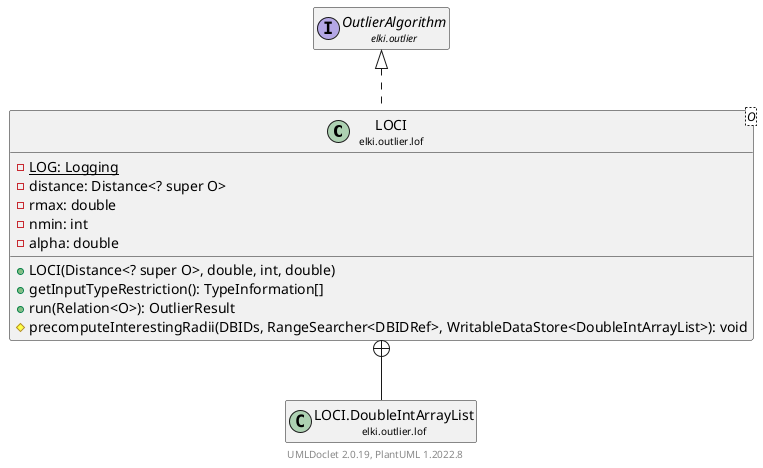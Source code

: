 @startuml
    remove .*\.(Instance|Par|Parameterizer|Factory)$
    set namespaceSeparator none
    hide empty fields
    hide empty methods

    class "<size:14>LOCI\n<size:10>elki.outlier.lof" as elki.outlier.lof.LOCI<O> [[LOCI.html]] {
        {static} -LOG: Logging
        -distance: Distance<? super O>
        -rmax: double
        -nmin: int
        -alpha: double
        +LOCI(Distance<? super O>, double, int, double)
        +getInputTypeRestriction(): TypeInformation[]
        +run(Relation<O>): OutlierResult
        #precomputeInterestingRadii(DBIDs, RangeSearcher<DBIDRef>, WritableDataStore<DoubleIntArrayList>): void
    }

    interface "<size:14>OutlierAlgorithm\n<size:10>elki.outlier" as elki.outlier.OutlierAlgorithm [[../OutlierAlgorithm.html]]
    class "<size:14>LOCI.DoubleIntArrayList\n<size:10>elki.outlier.lof" as elki.outlier.lof.LOCI.DoubleIntArrayList [[LOCI.DoubleIntArrayList.html]]
    class "<size:14>LOCI.Par\n<size:10>elki.outlier.lof" as elki.outlier.lof.LOCI.Par<O>

    elki.outlier.OutlierAlgorithm <|.. elki.outlier.lof.LOCI
    elki.outlier.lof.LOCI +-- elki.outlier.lof.LOCI.DoubleIntArrayList
    elki.outlier.lof.LOCI +-- elki.outlier.lof.LOCI.Par

    center footer UMLDoclet 2.0.19, PlantUML 1.2022.8
@enduml
